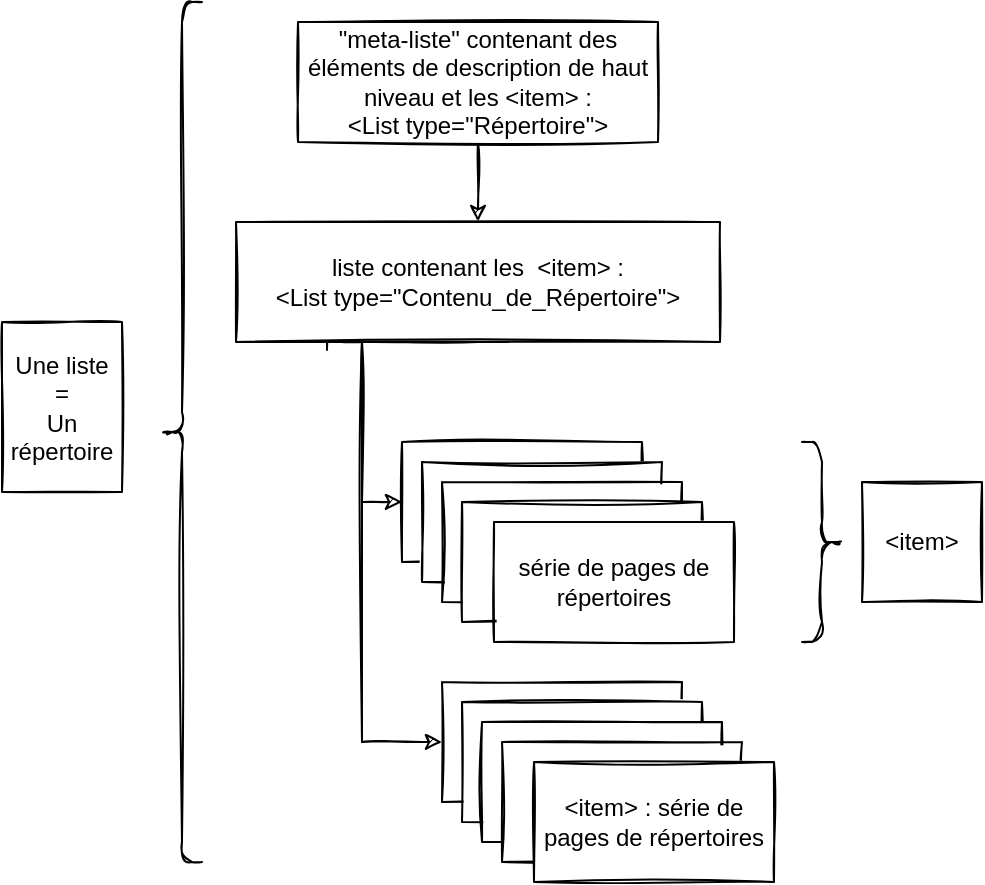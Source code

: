 <mxfile version="13.6.10" type="device"><diagram id="gbTQi-LFhhw9cmI8llgw" name="Page-1"><mxGraphModel dx="1426" dy="803" grid="1" gridSize="10" guides="1" tooltips="1" connect="1" arrows="1" fold="1" page="1" pageScale="1" pageWidth="827" pageHeight="1169" math="0" shadow="0"><root><mxCell id="0"/><mxCell id="1" parent="0"/><mxCell id="f5ycNXpF7C8H7viulguP-4" style="edgeStyle=orthogonalEdgeStyle;rounded=0;orthogonalLoop=1;jettySize=auto;html=1;exitX=0.5;exitY=1;exitDx=0;exitDy=0;entryX=0.5;entryY=0;entryDx=0;entryDy=0;sketch=1;" edge="1" parent="1" source="f5ycNXpF7C8H7viulguP-1" target="f5ycNXpF7C8H7viulguP-2"><mxGeometry relative="1" as="geometry"/></mxCell><mxCell id="f5ycNXpF7C8H7viulguP-1" value="&lt;div&gt;&quot;meta-liste&quot; contenant des éléments de description de haut niveau et les &amp;lt;item&amp;gt; : &lt;br&gt;&lt;/div&gt;&lt;div&gt;&amp;lt;List type=&quot;Répertoire&quot;&amp;gt;&lt;/div&gt;" style="rounded=0;whiteSpace=wrap;html=1;sketch=1;" vertex="1" parent="1"><mxGeometry x="328" y="260" width="180" height="60" as="geometry"/></mxCell><mxCell id="f5ycNXpF7C8H7viulguP-25" style="edgeStyle=orthogonalEdgeStyle;rounded=0;sketch=1;orthogonalLoop=1;jettySize=auto;html=1;exitX=0.5;exitY=1;exitDx=0;exitDy=0;entryX=0;entryY=0.5;entryDx=0;entryDy=0;" edge="1" parent="1" source="f5ycNXpF7C8H7viulguP-2" target="f5ycNXpF7C8H7viulguP-3"><mxGeometry relative="1" as="geometry"><Array as="points"><mxPoint x="360" y="420"/><mxPoint x="360" y="500"/></Array></mxGeometry></mxCell><mxCell id="f5ycNXpF7C8H7viulguP-26" style="edgeStyle=orthogonalEdgeStyle;rounded=0;sketch=1;orthogonalLoop=1;jettySize=auto;html=1;exitX=0.188;exitY=1.067;exitDx=0;exitDy=0;entryX=0;entryY=0.5;entryDx=0;entryDy=0;exitPerimeter=0;" edge="1" parent="1" source="f5ycNXpF7C8H7viulguP-2" target="f5ycNXpF7C8H7viulguP-20"><mxGeometry relative="1" as="geometry"><Array as="points"><mxPoint x="343" y="420"/><mxPoint x="360" y="420"/><mxPoint x="360" y="620"/></Array></mxGeometry></mxCell><mxCell id="f5ycNXpF7C8H7viulguP-2" value="&lt;div&gt;liste contenant les&amp;nbsp; &amp;lt;item&amp;gt; : &lt;br&gt;&lt;/div&gt;&lt;div&gt;&amp;lt;List type=&quot;Contenu_de_Répertoire&quot;&amp;gt; &lt;/div&gt;" style="rounded=0;whiteSpace=wrap;html=1;sketch=1;" vertex="1" parent="1"><mxGeometry x="297" y="360" width="242" height="60" as="geometry"/></mxCell><mxCell id="f5ycNXpF7C8H7viulguP-13" value="" style="shape=curlyBracket;whiteSpace=wrap;html=1;rounded=1;sketch=1;" vertex="1" parent="1"><mxGeometry x="260" y="250" width="20" height="430" as="geometry"/></mxCell><mxCell id="f5ycNXpF7C8H7viulguP-14" value="&lt;div&gt;Une liste&lt;/div&gt;&lt;div&gt; =&lt;/div&gt;&lt;div&gt;Un répertoire&lt;br&gt;&lt;/div&gt;" style="rounded=0;whiteSpace=wrap;html=1;sketch=1;" vertex="1" parent="1"><mxGeometry x="180" y="410" width="60" height="85" as="geometry"/></mxCell><mxCell id="f5ycNXpF7C8H7viulguP-17" value="" style="group" vertex="1" connectable="0" parent="1"><mxGeometry x="380" y="470" width="166" height="100" as="geometry"/></mxCell><mxCell id="f5ycNXpF7C8H7viulguP-16" value="" style="group" vertex="1" connectable="0" parent="f5ycNXpF7C8H7viulguP-17"><mxGeometry width="166" height="100" as="geometry"/></mxCell><mxCell id="f5ycNXpF7C8H7viulguP-3" value="" style="rounded=0;whiteSpace=wrap;html=1;sketch=1;" vertex="1" parent="f5ycNXpF7C8H7viulguP-16"><mxGeometry width="120" height="60" as="geometry"/></mxCell><mxCell id="f5ycNXpF7C8H7viulguP-10" value="" style="rounded=0;whiteSpace=wrap;html=1;sketch=1;" vertex="1" parent="f5ycNXpF7C8H7viulguP-16"><mxGeometry x="10" y="10" width="120" height="60" as="geometry"/></mxCell><mxCell id="f5ycNXpF7C8H7viulguP-11" value="" style="rounded=0;whiteSpace=wrap;html=1;sketch=1;" vertex="1" parent="f5ycNXpF7C8H7viulguP-16"><mxGeometry x="20" y="20" width="120" height="60" as="geometry"/></mxCell><mxCell id="f5ycNXpF7C8H7viulguP-15" value="" style="rounded=0;whiteSpace=wrap;html=1;sketch=1;" vertex="1" parent="f5ycNXpF7C8H7viulguP-16"><mxGeometry x="30" y="30" width="120" height="60" as="geometry"/></mxCell><mxCell id="f5ycNXpF7C8H7viulguP-12" value="série de pages de répertoires" style="rounded=0;whiteSpace=wrap;html=1;sketch=1;" vertex="1" parent="f5ycNXpF7C8H7viulguP-16"><mxGeometry x="46" y="40" width="120" height="60" as="geometry"/></mxCell><mxCell id="f5ycNXpF7C8H7viulguP-18" value="" style="group" vertex="1" connectable="0" parent="1"><mxGeometry x="400" y="590" width="166" height="100" as="geometry"/></mxCell><mxCell id="f5ycNXpF7C8H7viulguP-19" value="" style="group" vertex="1" connectable="0" parent="f5ycNXpF7C8H7viulguP-18"><mxGeometry width="166" height="100" as="geometry"/></mxCell><mxCell id="f5ycNXpF7C8H7viulguP-20" value="" style="rounded=0;whiteSpace=wrap;html=1;sketch=1;" vertex="1" parent="f5ycNXpF7C8H7viulguP-19"><mxGeometry width="120" height="60" as="geometry"/></mxCell><mxCell id="f5ycNXpF7C8H7viulguP-21" value="" style="rounded=0;whiteSpace=wrap;html=1;sketch=1;" vertex="1" parent="f5ycNXpF7C8H7viulguP-19"><mxGeometry x="10" y="10" width="120" height="60" as="geometry"/></mxCell><mxCell id="f5ycNXpF7C8H7viulguP-22" value="" style="rounded=0;whiteSpace=wrap;html=1;sketch=1;" vertex="1" parent="f5ycNXpF7C8H7viulguP-19"><mxGeometry x="20" y="20" width="120" height="60" as="geometry"/></mxCell><mxCell id="f5ycNXpF7C8H7viulguP-23" value="" style="rounded=0;whiteSpace=wrap;html=1;sketch=1;" vertex="1" parent="f5ycNXpF7C8H7viulguP-19"><mxGeometry x="30" y="30" width="120" height="60" as="geometry"/></mxCell><mxCell id="f5ycNXpF7C8H7viulguP-24" value="&amp;lt;item&amp;gt; : série de pages de répertoires" style="rounded=0;whiteSpace=wrap;html=1;sketch=1;" vertex="1" parent="f5ycNXpF7C8H7viulguP-19"><mxGeometry x="46" y="40" width="120" height="60" as="geometry"/></mxCell><mxCell id="f5ycNXpF7C8H7viulguP-27" value="" style="shape=curlyBracket;whiteSpace=wrap;html=1;rounded=1;sketch=1;rotation=-180;" vertex="1" parent="1"><mxGeometry x="580" y="470" width="20" height="100" as="geometry"/></mxCell><mxCell id="f5ycNXpF7C8H7viulguP-28" value="&amp;lt;item&amp;gt;" style="rounded=0;whiteSpace=wrap;html=1;sketch=1;" vertex="1" parent="1"><mxGeometry x="610" y="490" width="60" height="60" as="geometry"/></mxCell></root></mxGraphModel></diagram></mxfile>